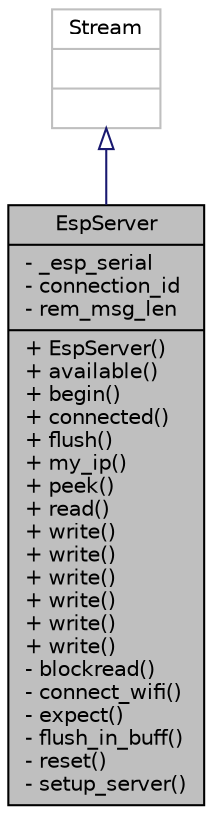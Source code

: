 digraph "EspServer"
{
  edge [fontname="Helvetica",fontsize="10",labelfontname="Helvetica",labelfontsize="10"];
  node [fontname="Helvetica",fontsize="10",shape=record];
  Node0 [label="{EspServer\n|- _esp_serial\l- connection_id\l- rem_msg_len\l|+ EspServer()\l+ available()\l+ begin()\l+ connected()\l+ flush()\l+ my_ip()\l+ peek()\l+ read()\l+ write()\l+ write()\l+ write()\l+ write()\l+ write()\l+ write()\l- blockread()\l- connect_wifi()\l- expect()\l- flush_in_buff()\l- reset()\l- setup_server()\l}",height=0.2,width=0.4,color="black", fillcolor="grey75", style="filled", fontcolor="black"];
  Node1 -> Node0 [dir="back",color="midnightblue",fontsize="10",style="solid",arrowtail="onormal",fontname="Helvetica"];
  Node1 [label="{Stream\n||}",height=0.2,width=0.4,color="grey75", fillcolor="white", style="filled"];
}
